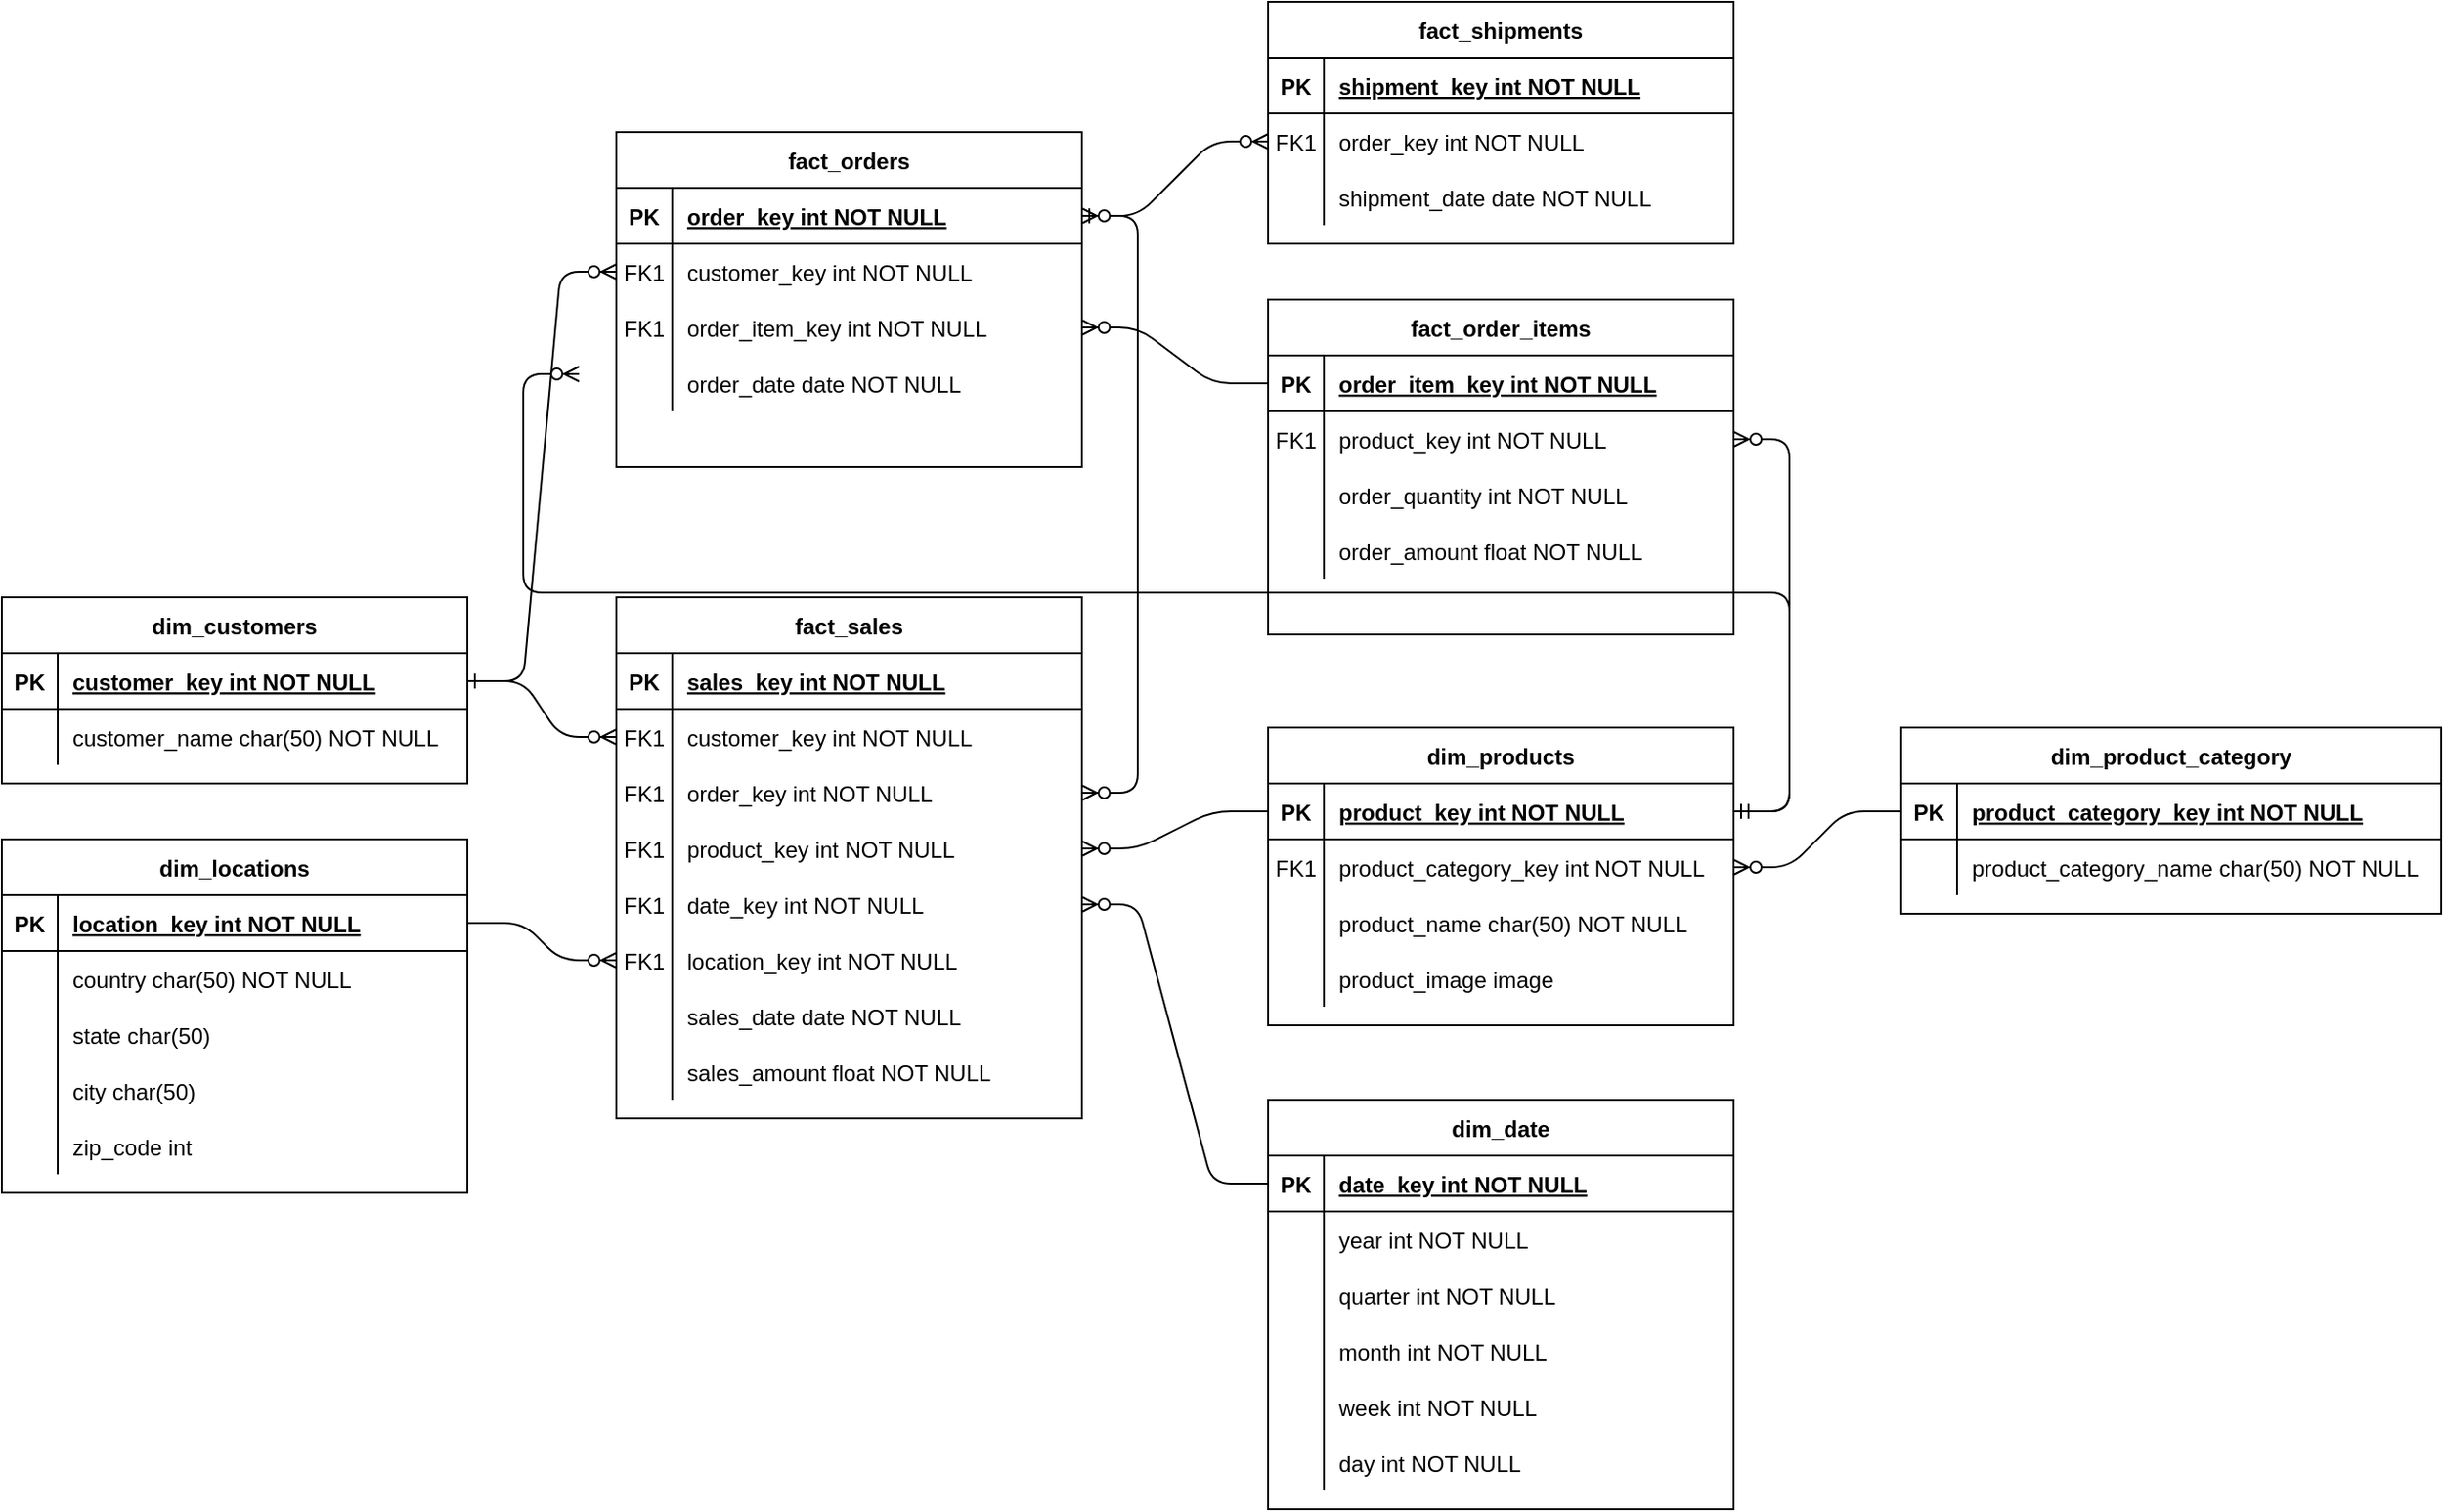 <mxfile version="22.1.18" type="github">
  <diagram id="R2lEEEUBdFMjLlhIrx00" name="Page-1">
    <mxGraphModel dx="1173" dy="665" grid="1" gridSize="10" guides="1" tooltips="1" connect="1" arrows="1" fold="1" page="1" pageScale="1" pageWidth="850" pageHeight="1100" math="0" shadow="0" extFonts="Permanent Marker^https://fonts.googleapis.com/css?family=Permanent+Marker">
      <root>
        <mxCell id="0" />
        <mxCell id="1" parent="0" />
        <mxCell id="C-vyLk0tnHw3VtMMgP7b-12" value="" style="edgeStyle=entityRelationEdgeStyle;endArrow=ERzeroToMany;startArrow=ERone;endFill=1;startFill=0;" parent="1" source="C-vyLk0tnHw3VtMMgP7b-3" target="C-vyLk0tnHw3VtMMgP7b-17" edge="1">
          <mxGeometry width="100" height="100" relative="1" as="geometry">
            <mxPoint x="400" y="180" as="sourcePoint" />
            <mxPoint x="460" y="205" as="targetPoint" />
          </mxGeometry>
        </mxCell>
        <mxCell id="C-vyLk0tnHw3VtMMgP7b-2" value="fact_orders" style="shape=table;startSize=30;container=1;collapsible=1;childLayout=tableLayout;fixedRows=1;rowLines=0;fontStyle=1;align=center;resizeLast=1;" parent="1" vertex="1">
          <mxGeometry x="410" y="100" width="250" height="180" as="geometry" />
        </mxCell>
        <mxCell id="C-vyLk0tnHw3VtMMgP7b-3" value="" style="shape=partialRectangle;collapsible=0;dropTarget=0;pointerEvents=0;fillColor=none;points=[[0,0.5],[1,0.5]];portConstraint=eastwest;top=0;left=0;right=0;bottom=1;" parent="C-vyLk0tnHw3VtMMgP7b-2" vertex="1">
          <mxGeometry y="30" width="250" height="30" as="geometry" />
        </mxCell>
        <mxCell id="C-vyLk0tnHw3VtMMgP7b-4" value="PK" style="shape=partialRectangle;overflow=hidden;connectable=0;fillColor=none;top=0;left=0;bottom=0;right=0;fontStyle=1;" parent="C-vyLk0tnHw3VtMMgP7b-3" vertex="1">
          <mxGeometry width="30" height="30" as="geometry">
            <mxRectangle width="30" height="30" as="alternateBounds" />
          </mxGeometry>
        </mxCell>
        <mxCell id="C-vyLk0tnHw3VtMMgP7b-5" value="order_key int NOT NULL " style="shape=partialRectangle;overflow=hidden;connectable=0;fillColor=none;top=0;left=0;bottom=0;right=0;align=left;spacingLeft=6;fontStyle=5;" parent="C-vyLk0tnHw3VtMMgP7b-3" vertex="1">
          <mxGeometry x="30" width="220" height="30" as="geometry">
            <mxRectangle width="220" height="30" as="alternateBounds" />
          </mxGeometry>
        </mxCell>
        <mxCell id="C-vyLk0tnHw3VtMMgP7b-6" value="" style="shape=partialRectangle;collapsible=0;dropTarget=0;pointerEvents=0;fillColor=none;points=[[0,0.5],[1,0.5]];portConstraint=eastwest;top=0;left=0;right=0;bottom=0;" parent="C-vyLk0tnHw3VtMMgP7b-2" vertex="1">
          <mxGeometry y="60" width="250" height="30" as="geometry" />
        </mxCell>
        <mxCell id="C-vyLk0tnHw3VtMMgP7b-7" value="FK1" style="shape=partialRectangle;overflow=hidden;connectable=0;fillColor=none;top=0;left=0;bottom=0;right=0;" parent="C-vyLk0tnHw3VtMMgP7b-6" vertex="1">
          <mxGeometry width="30" height="30" as="geometry">
            <mxRectangle width="30" height="30" as="alternateBounds" />
          </mxGeometry>
        </mxCell>
        <mxCell id="C-vyLk0tnHw3VtMMgP7b-8" value="customer_key int NOT NULL" style="shape=partialRectangle;overflow=hidden;connectable=0;fillColor=none;top=0;left=0;bottom=0;right=0;align=left;spacingLeft=6;" parent="C-vyLk0tnHw3VtMMgP7b-6" vertex="1">
          <mxGeometry x="30" width="220" height="30" as="geometry">
            <mxRectangle width="220" height="30" as="alternateBounds" />
          </mxGeometry>
        </mxCell>
        <mxCell id="C-vyLk0tnHw3VtMMgP7b-9" value="" style="shape=partialRectangle;collapsible=0;dropTarget=0;pointerEvents=0;fillColor=none;points=[[0,0.5],[1,0.5]];portConstraint=eastwest;top=0;left=0;right=0;bottom=0;" parent="C-vyLk0tnHw3VtMMgP7b-2" vertex="1">
          <mxGeometry y="90" width="250" height="30" as="geometry" />
        </mxCell>
        <mxCell id="C-vyLk0tnHw3VtMMgP7b-10" value="FK1" style="shape=partialRectangle;overflow=hidden;connectable=0;fillColor=none;top=0;left=0;bottom=0;right=0;" parent="C-vyLk0tnHw3VtMMgP7b-9" vertex="1">
          <mxGeometry width="30" height="30" as="geometry">
            <mxRectangle width="30" height="30" as="alternateBounds" />
          </mxGeometry>
        </mxCell>
        <mxCell id="C-vyLk0tnHw3VtMMgP7b-11" value="order_item_key int NOT NULL" style="shape=partialRectangle;overflow=hidden;connectable=0;fillColor=none;top=0;left=0;bottom=0;right=0;align=left;spacingLeft=6;" parent="C-vyLk0tnHw3VtMMgP7b-9" vertex="1">
          <mxGeometry x="30" width="220" height="30" as="geometry">
            <mxRectangle width="220" height="30" as="alternateBounds" />
          </mxGeometry>
        </mxCell>
        <mxCell id="OCsebh2i3YyzhXwivD-T-100" style="shape=partialRectangle;collapsible=0;dropTarget=0;pointerEvents=0;fillColor=none;points=[[0,0.5],[1,0.5]];portConstraint=eastwest;top=0;left=0;right=0;bottom=0;" vertex="1" parent="C-vyLk0tnHw3VtMMgP7b-2">
          <mxGeometry y="120" width="250" height="30" as="geometry" />
        </mxCell>
        <mxCell id="OCsebh2i3YyzhXwivD-T-101" value="" style="shape=partialRectangle;overflow=hidden;connectable=0;fillColor=none;top=0;left=0;bottom=0;right=0;" vertex="1" parent="OCsebh2i3YyzhXwivD-T-100">
          <mxGeometry width="30" height="30" as="geometry">
            <mxRectangle width="30" height="30" as="alternateBounds" />
          </mxGeometry>
        </mxCell>
        <mxCell id="OCsebh2i3YyzhXwivD-T-102" value="order_date date NOT NULL" style="shape=partialRectangle;overflow=hidden;connectable=0;fillColor=none;top=0;left=0;bottom=0;right=0;align=left;spacingLeft=6;" vertex="1" parent="OCsebh2i3YyzhXwivD-T-100">
          <mxGeometry x="30" width="220" height="30" as="geometry">
            <mxRectangle width="220" height="30" as="alternateBounds" />
          </mxGeometry>
        </mxCell>
        <mxCell id="C-vyLk0tnHw3VtMMgP7b-13" value="fact_shipments" style="shape=table;startSize=30;container=1;collapsible=1;childLayout=tableLayout;fixedRows=1;rowLines=0;fontStyle=1;align=center;resizeLast=1;" parent="1" vertex="1">
          <mxGeometry x="760" y="30" width="250" height="130" as="geometry" />
        </mxCell>
        <mxCell id="C-vyLk0tnHw3VtMMgP7b-14" value="" style="shape=partialRectangle;collapsible=0;dropTarget=0;pointerEvents=0;fillColor=none;points=[[0,0.5],[1,0.5]];portConstraint=eastwest;top=0;left=0;right=0;bottom=1;" parent="C-vyLk0tnHw3VtMMgP7b-13" vertex="1">
          <mxGeometry y="30" width="250" height="30" as="geometry" />
        </mxCell>
        <mxCell id="C-vyLk0tnHw3VtMMgP7b-15" value="PK" style="shape=partialRectangle;overflow=hidden;connectable=0;fillColor=none;top=0;left=0;bottom=0;right=0;fontStyle=1;" parent="C-vyLk0tnHw3VtMMgP7b-14" vertex="1">
          <mxGeometry width="30" height="30" as="geometry">
            <mxRectangle width="30" height="30" as="alternateBounds" />
          </mxGeometry>
        </mxCell>
        <mxCell id="C-vyLk0tnHw3VtMMgP7b-16" value="shipment_key int NOT NULL " style="shape=partialRectangle;overflow=hidden;connectable=0;fillColor=none;top=0;left=0;bottom=0;right=0;align=left;spacingLeft=6;fontStyle=5;" parent="C-vyLk0tnHw3VtMMgP7b-14" vertex="1">
          <mxGeometry x="30" width="220" height="30" as="geometry">
            <mxRectangle width="220" height="30" as="alternateBounds" />
          </mxGeometry>
        </mxCell>
        <mxCell id="C-vyLk0tnHw3VtMMgP7b-17" value="" style="shape=partialRectangle;collapsible=0;dropTarget=0;pointerEvents=0;fillColor=none;points=[[0,0.5],[1,0.5]];portConstraint=eastwest;top=0;left=0;right=0;bottom=0;" parent="C-vyLk0tnHw3VtMMgP7b-13" vertex="1">
          <mxGeometry y="60" width="250" height="30" as="geometry" />
        </mxCell>
        <mxCell id="C-vyLk0tnHw3VtMMgP7b-18" value="FK1" style="shape=partialRectangle;overflow=hidden;connectable=0;fillColor=none;top=0;left=0;bottom=0;right=0;" parent="C-vyLk0tnHw3VtMMgP7b-17" vertex="1">
          <mxGeometry width="30" height="30" as="geometry">
            <mxRectangle width="30" height="30" as="alternateBounds" />
          </mxGeometry>
        </mxCell>
        <mxCell id="C-vyLk0tnHw3VtMMgP7b-19" value="order_key int NOT NULL" style="shape=partialRectangle;overflow=hidden;connectable=0;fillColor=none;top=0;left=0;bottom=0;right=0;align=left;spacingLeft=6;" parent="C-vyLk0tnHw3VtMMgP7b-17" vertex="1">
          <mxGeometry x="30" width="220" height="30" as="geometry">
            <mxRectangle width="220" height="30" as="alternateBounds" />
          </mxGeometry>
        </mxCell>
        <mxCell id="C-vyLk0tnHw3VtMMgP7b-20" value="" style="shape=partialRectangle;collapsible=0;dropTarget=0;pointerEvents=0;fillColor=none;points=[[0,0.5],[1,0.5]];portConstraint=eastwest;top=0;left=0;right=0;bottom=0;" parent="C-vyLk0tnHw3VtMMgP7b-13" vertex="1">
          <mxGeometry y="90" width="250" height="30" as="geometry" />
        </mxCell>
        <mxCell id="C-vyLk0tnHw3VtMMgP7b-21" value="" style="shape=partialRectangle;overflow=hidden;connectable=0;fillColor=none;top=0;left=0;bottom=0;right=0;" parent="C-vyLk0tnHw3VtMMgP7b-20" vertex="1">
          <mxGeometry width="30" height="30" as="geometry">
            <mxRectangle width="30" height="30" as="alternateBounds" />
          </mxGeometry>
        </mxCell>
        <mxCell id="C-vyLk0tnHw3VtMMgP7b-22" value="shipment_date date NOT NULL" style="shape=partialRectangle;overflow=hidden;connectable=0;fillColor=none;top=0;left=0;bottom=0;right=0;align=left;spacingLeft=6;" parent="C-vyLk0tnHw3VtMMgP7b-20" vertex="1">
          <mxGeometry x="30" width="220" height="30" as="geometry">
            <mxRectangle width="220" height="30" as="alternateBounds" />
          </mxGeometry>
        </mxCell>
        <mxCell id="C-vyLk0tnHw3VtMMgP7b-23" value="dim_customers" style="shape=table;startSize=30;container=1;collapsible=1;childLayout=tableLayout;fixedRows=1;rowLines=0;fontStyle=1;align=center;resizeLast=1;" parent="1" vertex="1">
          <mxGeometry x="80" y="350" width="250" height="100" as="geometry" />
        </mxCell>
        <mxCell id="C-vyLk0tnHw3VtMMgP7b-24" value="" style="shape=partialRectangle;collapsible=0;dropTarget=0;pointerEvents=0;fillColor=none;points=[[0,0.5],[1,0.5]];portConstraint=eastwest;top=0;left=0;right=0;bottom=1;" parent="C-vyLk0tnHw3VtMMgP7b-23" vertex="1">
          <mxGeometry y="30" width="250" height="30" as="geometry" />
        </mxCell>
        <mxCell id="C-vyLk0tnHw3VtMMgP7b-25" value="PK" style="shape=partialRectangle;overflow=hidden;connectable=0;fillColor=none;top=0;left=0;bottom=0;right=0;fontStyle=1;" parent="C-vyLk0tnHw3VtMMgP7b-24" vertex="1">
          <mxGeometry width="30" height="30" as="geometry">
            <mxRectangle width="30" height="30" as="alternateBounds" />
          </mxGeometry>
        </mxCell>
        <mxCell id="C-vyLk0tnHw3VtMMgP7b-26" value="customer_key int NOT NULL " style="shape=partialRectangle;overflow=hidden;connectable=0;fillColor=none;top=0;left=0;bottom=0;right=0;align=left;spacingLeft=6;fontStyle=5;" parent="C-vyLk0tnHw3VtMMgP7b-24" vertex="1">
          <mxGeometry x="30" width="220" height="30" as="geometry">
            <mxRectangle width="220" height="30" as="alternateBounds" />
          </mxGeometry>
        </mxCell>
        <mxCell id="C-vyLk0tnHw3VtMMgP7b-27" value="" style="shape=partialRectangle;collapsible=0;dropTarget=0;pointerEvents=0;fillColor=none;points=[[0,0.5],[1,0.5]];portConstraint=eastwest;top=0;left=0;right=0;bottom=0;" parent="C-vyLk0tnHw3VtMMgP7b-23" vertex="1">
          <mxGeometry y="60" width="250" height="30" as="geometry" />
        </mxCell>
        <mxCell id="C-vyLk0tnHw3VtMMgP7b-28" value="" style="shape=partialRectangle;overflow=hidden;connectable=0;fillColor=none;top=0;left=0;bottom=0;right=0;" parent="C-vyLk0tnHw3VtMMgP7b-27" vertex="1">
          <mxGeometry width="30" height="30" as="geometry">
            <mxRectangle width="30" height="30" as="alternateBounds" />
          </mxGeometry>
        </mxCell>
        <mxCell id="C-vyLk0tnHw3VtMMgP7b-29" value="customer_name char(50) NOT NULL" style="shape=partialRectangle;overflow=hidden;connectable=0;fillColor=none;top=0;left=0;bottom=0;right=0;align=left;spacingLeft=6;" parent="C-vyLk0tnHw3VtMMgP7b-27" vertex="1">
          <mxGeometry x="30" width="220" height="30" as="geometry">
            <mxRectangle width="220" height="30" as="alternateBounds" />
          </mxGeometry>
        </mxCell>
        <mxCell id="OCsebh2i3YyzhXwivD-T-1" value="dim_products" style="shape=table;startSize=30;container=1;collapsible=1;childLayout=tableLayout;fixedRows=1;rowLines=0;fontStyle=1;align=center;resizeLast=1;" vertex="1" parent="1">
          <mxGeometry x="760" y="420" width="250" height="160" as="geometry" />
        </mxCell>
        <mxCell id="OCsebh2i3YyzhXwivD-T-2" value="" style="shape=partialRectangle;collapsible=0;dropTarget=0;pointerEvents=0;fillColor=none;points=[[0,0.5],[1,0.5]];portConstraint=eastwest;top=0;left=0;right=0;bottom=1;" vertex="1" parent="OCsebh2i3YyzhXwivD-T-1">
          <mxGeometry y="30" width="250" height="30" as="geometry" />
        </mxCell>
        <mxCell id="OCsebh2i3YyzhXwivD-T-3" value="PK" style="shape=partialRectangle;overflow=hidden;connectable=0;fillColor=none;top=0;left=0;bottom=0;right=0;fontStyle=1;" vertex="1" parent="OCsebh2i3YyzhXwivD-T-2">
          <mxGeometry width="30" height="30" as="geometry">
            <mxRectangle width="30" height="30" as="alternateBounds" />
          </mxGeometry>
        </mxCell>
        <mxCell id="OCsebh2i3YyzhXwivD-T-4" value="product_key int NOT NULL " style="shape=partialRectangle;overflow=hidden;connectable=0;fillColor=none;top=0;left=0;bottom=0;right=0;align=left;spacingLeft=6;fontStyle=5;" vertex="1" parent="OCsebh2i3YyzhXwivD-T-2">
          <mxGeometry x="30" width="220" height="30" as="geometry">
            <mxRectangle width="220" height="30" as="alternateBounds" />
          </mxGeometry>
        </mxCell>
        <mxCell id="OCsebh2i3YyzhXwivD-T-5" value="" style="shape=partialRectangle;collapsible=0;dropTarget=0;pointerEvents=0;fillColor=none;points=[[0,0.5],[1,0.5]];portConstraint=eastwest;top=0;left=0;right=0;bottom=0;" vertex="1" parent="OCsebh2i3YyzhXwivD-T-1">
          <mxGeometry y="60" width="250" height="30" as="geometry" />
        </mxCell>
        <mxCell id="OCsebh2i3YyzhXwivD-T-6" value="FK1" style="shape=partialRectangle;overflow=hidden;connectable=0;fillColor=none;top=0;left=0;bottom=0;right=0;" vertex="1" parent="OCsebh2i3YyzhXwivD-T-5">
          <mxGeometry width="30" height="30" as="geometry">
            <mxRectangle width="30" height="30" as="alternateBounds" />
          </mxGeometry>
        </mxCell>
        <mxCell id="OCsebh2i3YyzhXwivD-T-7" value="product_category_key int NOT NULL" style="shape=partialRectangle;overflow=hidden;connectable=0;fillColor=none;top=0;left=0;bottom=0;right=0;align=left;spacingLeft=6;" vertex="1" parent="OCsebh2i3YyzhXwivD-T-5">
          <mxGeometry x="30" width="220" height="30" as="geometry">
            <mxRectangle width="220" height="30" as="alternateBounds" />
          </mxGeometry>
        </mxCell>
        <mxCell id="OCsebh2i3YyzhXwivD-T-86" style="shape=partialRectangle;collapsible=0;dropTarget=0;pointerEvents=0;fillColor=none;points=[[0,0.5],[1,0.5]];portConstraint=eastwest;top=0;left=0;right=0;bottom=0;" vertex="1" parent="OCsebh2i3YyzhXwivD-T-1">
          <mxGeometry y="90" width="250" height="30" as="geometry" />
        </mxCell>
        <mxCell id="OCsebh2i3YyzhXwivD-T-87" value="" style="shape=partialRectangle;overflow=hidden;connectable=0;fillColor=none;top=0;left=0;bottom=0;right=0;" vertex="1" parent="OCsebh2i3YyzhXwivD-T-86">
          <mxGeometry width="30" height="30" as="geometry">
            <mxRectangle width="30" height="30" as="alternateBounds" />
          </mxGeometry>
        </mxCell>
        <mxCell id="OCsebh2i3YyzhXwivD-T-88" value="product_name char(50) NOT NULL" style="shape=partialRectangle;overflow=hidden;connectable=0;fillColor=none;top=0;left=0;bottom=0;right=0;align=left;spacingLeft=6;" vertex="1" parent="OCsebh2i3YyzhXwivD-T-86">
          <mxGeometry x="30" width="220" height="30" as="geometry">
            <mxRectangle width="220" height="30" as="alternateBounds" />
          </mxGeometry>
        </mxCell>
        <mxCell id="OCsebh2i3YyzhXwivD-T-89" style="shape=partialRectangle;collapsible=0;dropTarget=0;pointerEvents=0;fillColor=none;points=[[0,0.5],[1,0.5]];portConstraint=eastwest;top=0;left=0;right=0;bottom=0;" vertex="1" parent="OCsebh2i3YyzhXwivD-T-1">
          <mxGeometry y="120" width="250" height="30" as="geometry" />
        </mxCell>
        <mxCell id="OCsebh2i3YyzhXwivD-T-90" style="shape=partialRectangle;overflow=hidden;connectable=0;fillColor=none;top=0;left=0;bottom=0;right=0;" vertex="1" parent="OCsebh2i3YyzhXwivD-T-89">
          <mxGeometry width="30" height="30" as="geometry">
            <mxRectangle width="30" height="30" as="alternateBounds" />
          </mxGeometry>
        </mxCell>
        <mxCell id="OCsebh2i3YyzhXwivD-T-91" value="product_image image" style="shape=partialRectangle;overflow=hidden;connectable=0;fillColor=none;top=0;left=0;bottom=0;right=0;align=left;spacingLeft=6;" vertex="1" parent="OCsebh2i3YyzhXwivD-T-89">
          <mxGeometry x="30" width="220" height="30" as="geometry">
            <mxRectangle width="220" height="30" as="alternateBounds" />
          </mxGeometry>
        </mxCell>
        <mxCell id="OCsebh2i3YyzhXwivD-T-8" value="dim_date" style="shape=table;startSize=30;container=1;collapsible=1;childLayout=tableLayout;fixedRows=1;rowLines=0;fontStyle=1;align=center;resizeLast=1;" vertex="1" parent="1">
          <mxGeometry x="760" y="620" width="250" height="220" as="geometry" />
        </mxCell>
        <mxCell id="OCsebh2i3YyzhXwivD-T-9" value="" style="shape=partialRectangle;collapsible=0;dropTarget=0;pointerEvents=0;fillColor=none;points=[[0,0.5],[1,0.5]];portConstraint=eastwest;top=0;left=0;right=0;bottom=1;" vertex="1" parent="OCsebh2i3YyzhXwivD-T-8">
          <mxGeometry y="30" width="250" height="30" as="geometry" />
        </mxCell>
        <mxCell id="OCsebh2i3YyzhXwivD-T-10" value="PK" style="shape=partialRectangle;overflow=hidden;connectable=0;fillColor=none;top=0;left=0;bottom=0;right=0;fontStyle=1;" vertex="1" parent="OCsebh2i3YyzhXwivD-T-9">
          <mxGeometry width="30" height="30" as="geometry">
            <mxRectangle width="30" height="30" as="alternateBounds" />
          </mxGeometry>
        </mxCell>
        <mxCell id="OCsebh2i3YyzhXwivD-T-11" value="date_key int NOT NULL " style="shape=partialRectangle;overflow=hidden;connectable=0;fillColor=none;top=0;left=0;bottom=0;right=0;align=left;spacingLeft=6;fontStyle=5;" vertex="1" parent="OCsebh2i3YyzhXwivD-T-9">
          <mxGeometry x="30" width="220" height="30" as="geometry">
            <mxRectangle width="220" height="30" as="alternateBounds" />
          </mxGeometry>
        </mxCell>
        <mxCell id="OCsebh2i3YyzhXwivD-T-12" value="" style="shape=partialRectangle;collapsible=0;dropTarget=0;pointerEvents=0;fillColor=none;points=[[0,0.5],[1,0.5]];portConstraint=eastwest;top=0;left=0;right=0;bottom=0;" vertex="1" parent="OCsebh2i3YyzhXwivD-T-8">
          <mxGeometry y="60" width="250" height="30" as="geometry" />
        </mxCell>
        <mxCell id="OCsebh2i3YyzhXwivD-T-13" value="" style="shape=partialRectangle;overflow=hidden;connectable=0;fillColor=none;top=0;left=0;bottom=0;right=0;" vertex="1" parent="OCsebh2i3YyzhXwivD-T-12">
          <mxGeometry width="30" height="30" as="geometry">
            <mxRectangle width="30" height="30" as="alternateBounds" />
          </mxGeometry>
        </mxCell>
        <mxCell id="OCsebh2i3YyzhXwivD-T-14" value="year int NOT NULL" style="shape=partialRectangle;overflow=hidden;connectable=0;fillColor=none;top=0;left=0;bottom=0;right=0;align=left;spacingLeft=6;" vertex="1" parent="OCsebh2i3YyzhXwivD-T-12">
          <mxGeometry x="30" width="220" height="30" as="geometry">
            <mxRectangle width="220" height="30" as="alternateBounds" />
          </mxGeometry>
        </mxCell>
        <mxCell id="OCsebh2i3YyzhXwivD-T-41" style="shape=partialRectangle;collapsible=0;dropTarget=0;pointerEvents=0;fillColor=none;points=[[0,0.5],[1,0.5]];portConstraint=eastwest;top=0;left=0;right=0;bottom=0;" vertex="1" parent="OCsebh2i3YyzhXwivD-T-8">
          <mxGeometry y="90" width="250" height="30" as="geometry" />
        </mxCell>
        <mxCell id="OCsebh2i3YyzhXwivD-T-42" style="shape=partialRectangle;overflow=hidden;connectable=0;fillColor=none;top=0;left=0;bottom=0;right=0;" vertex="1" parent="OCsebh2i3YyzhXwivD-T-41">
          <mxGeometry width="30" height="30" as="geometry">
            <mxRectangle width="30" height="30" as="alternateBounds" />
          </mxGeometry>
        </mxCell>
        <mxCell id="OCsebh2i3YyzhXwivD-T-43" value="quarter int NOT NULL" style="shape=partialRectangle;overflow=hidden;connectable=0;fillColor=none;top=0;left=0;bottom=0;right=0;align=left;spacingLeft=6;" vertex="1" parent="OCsebh2i3YyzhXwivD-T-41">
          <mxGeometry x="30" width="220" height="30" as="geometry">
            <mxRectangle width="220" height="30" as="alternateBounds" />
          </mxGeometry>
        </mxCell>
        <mxCell id="OCsebh2i3YyzhXwivD-T-44" style="shape=partialRectangle;collapsible=0;dropTarget=0;pointerEvents=0;fillColor=none;points=[[0,0.5],[1,0.5]];portConstraint=eastwest;top=0;left=0;right=0;bottom=0;" vertex="1" parent="OCsebh2i3YyzhXwivD-T-8">
          <mxGeometry y="120" width="250" height="30" as="geometry" />
        </mxCell>
        <mxCell id="OCsebh2i3YyzhXwivD-T-45" style="shape=partialRectangle;overflow=hidden;connectable=0;fillColor=none;top=0;left=0;bottom=0;right=0;" vertex="1" parent="OCsebh2i3YyzhXwivD-T-44">
          <mxGeometry width="30" height="30" as="geometry">
            <mxRectangle width="30" height="30" as="alternateBounds" />
          </mxGeometry>
        </mxCell>
        <mxCell id="OCsebh2i3YyzhXwivD-T-46" value="month int NOT NULL" style="shape=partialRectangle;overflow=hidden;connectable=0;fillColor=none;top=0;left=0;bottom=0;right=0;align=left;spacingLeft=6;" vertex="1" parent="OCsebh2i3YyzhXwivD-T-44">
          <mxGeometry x="30" width="220" height="30" as="geometry">
            <mxRectangle width="220" height="30" as="alternateBounds" />
          </mxGeometry>
        </mxCell>
        <mxCell id="OCsebh2i3YyzhXwivD-T-47" style="shape=partialRectangle;collapsible=0;dropTarget=0;pointerEvents=0;fillColor=none;points=[[0,0.5],[1,0.5]];portConstraint=eastwest;top=0;left=0;right=0;bottom=0;" vertex="1" parent="OCsebh2i3YyzhXwivD-T-8">
          <mxGeometry y="150" width="250" height="30" as="geometry" />
        </mxCell>
        <mxCell id="OCsebh2i3YyzhXwivD-T-48" style="shape=partialRectangle;overflow=hidden;connectable=0;fillColor=none;top=0;left=0;bottom=0;right=0;" vertex="1" parent="OCsebh2i3YyzhXwivD-T-47">
          <mxGeometry width="30" height="30" as="geometry">
            <mxRectangle width="30" height="30" as="alternateBounds" />
          </mxGeometry>
        </mxCell>
        <mxCell id="OCsebh2i3YyzhXwivD-T-49" value="week int NOT NULL" style="shape=partialRectangle;overflow=hidden;connectable=0;fillColor=none;top=0;left=0;bottom=0;right=0;align=left;spacingLeft=6;" vertex="1" parent="OCsebh2i3YyzhXwivD-T-47">
          <mxGeometry x="30" width="220" height="30" as="geometry">
            <mxRectangle width="220" height="30" as="alternateBounds" />
          </mxGeometry>
        </mxCell>
        <mxCell id="OCsebh2i3YyzhXwivD-T-50" style="shape=partialRectangle;collapsible=0;dropTarget=0;pointerEvents=0;fillColor=none;points=[[0,0.5],[1,0.5]];portConstraint=eastwest;top=0;left=0;right=0;bottom=0;" vertex="1" parent="OCsebh2i3YyzhXwivD-T-8">
          <mxGeometry y="180" width="250" height="30" as="geometry" />
        </mxCell>
        <mxCell id="OCsebh2i3YyzhXwivD-T-51" style="shape=partialRectangle;overflow=hidden;connectable=0;fillColor=none;top=0;left=0;bottom=0;right=0;" vertex="1" parent="OCsebh2i3YyzhXwivD-T-50">
          <mxGeometry width="30" height="30" as="geometry">
            <mxRectangle width="30" height="30" as="alternateBounds" />
          </mxGeometry>
        </mxCell>
        <mxCell id="OCsebh2i3YyzhXwivD-T-52" value="day int NOT NULL" style="shape=partialRectangle;overflow=hidden;connectable=0;fillColor=none;top=0;left=0;bottom=0;right=0;align=left;spacingLeft=6;" vertex="1" parent="OCsebh2i3YyzhXwivD-T-50">
          <mxGeometry x="30" width="220" height="30" as="geometry">
            <mxRectangle width="220" height="30" as="alternateBounds" />
          </mxGeometry>
        </mxCell>
        <mxCell id="OCsebh2i3YyzhXwivD-T-15" value="fact_sales" style="shape=table;startSize=30;container=1;collapsible=1;childLayout=tableLayout;fixedRows=1;rowLines=0;fontStyle=1;align=center;resizeLast=1;" vertex="1" parent="1">
          <mxGeometry x="410" y="350" width="250" height="280" as="geometry" />
        </mxCell>
        <mxCell id="OCsebh2i3YyzhXwivD-T-16" value="" style="shape=partialRectangle;collapsible=0;dropTarget=0;pointerEvents=0;fillColor=none;points=[[0,0.5],[1,0.5]];portConstraint=eastwest;top=0;left=0;right=0;bottom=1;" vertex="1" parent="OCsebh2i3YyzhXwivD-T-15">
          <mxGeometry y="30" width="250" height="30" as="geometry" />
        </mxCell>
        <mxCell id="OCsebh2i3YyzhXwivD-T-17" value="PK" style="shape=partialRectangle;overflow=hidden;connectable=0;fillColor=none;top=0;left=0;bottom=0;right=0;fontStyle=1;" vertex="1" parent="OCsebh2i3YyzhXwivD-T-16">
          <mxGeometry width="30" height="30" as="geometry">
            <mxRectangle width="30" height="30" as="alternateBounds" />
          </mxGeometry>
        </mxCell>
        <mxCell id="OCsebh2i3YyzhXwivD-T-18" value="sales_key int NOT NULL " style="shape=partialRectangle;overflow=hidden;connectable=0;fillColor=none;top=0;left=0;bottom=0;right=0;align=left;spacingLeft=6;fontStyle=5;" vertex="1" parent="OCsebh2i3YyzhXwivD-T-16">
          <mxGeometry x="30" width="220" height="30" as="geometry">
            <mxRectangle width="220" height="30" as="alternateBounds" />
          </mxGeometry>
        </mxCell>
        <mxCell id="OCsebh2i3YyzhXwivD-T-19" value="" style="shape=partialRectangle;collapsible=0;dropTarget=0;pointerEvents=0;fillColor=none;points=[[0,0.5],[1,0.5]];portConstraint=eastwest;top=0;left=0;right=0;bottom=0;" vertex="1" parent="OCsebh2i3YyzhXwivD-T-15">
          <mxGeometry y="60" width="250" height="30" as="geometry" />
        </mxCell>
        <mxCell id="OCsebh2i3YyzhXwivD-T-20" value="FK1" style="shape=partialRectangle;overflow=hidden;connectable=0;fillColor=none;top=0;left=0;bottom=0;right=0;" vertex="1" parent="OCsebh2i3YyzhXwivD-T-19">
          <mxGeometry width="30" height="30" as="geometry">
            <mxRectangle width="30" height="30" as="alternateBounds" />
          </mxGeometry>
        </mxCell>
        <mxCell id="OCsebh2i3YyzhXwivD-T-21" value="customer_key int NOT NULL" style="shape=partialRectangle;overflow=hidden;connectable=0;fillColor=none;top=0;left=0;bottom=0;right=0;align=left;spacingLeft=6;" vertex="1" parent="OCsebh2i3YyzhXwivD-T-19">
          <mxGeometry x="30" width="220" height="30" as="geometry">
            <mxRectangle width="220" height="30" as="alternateBounds" />
          </mxGeometry>
        </mxCell>
        <mxCell id="OCsebh2i3YyzhXwivD-T-22" value="" style="shape=partialRectangle;collapsible=0;dropTarget=0;pointerEvents=0;fillColor=none;points=[[0,0.5],[1,0.5]];portConstraint=eastwest;top=0;left=0;right=0;bottom=0;" vertex="1" parent="OCsebh2i3YyzhXwivD-T-15">
          <mxGeometry y="90" width="250" height="30" as="geometry" />
        </mxCell>
        <mxCell id="OCsebh2i3YyzhXwivD-T-23" value="FK1" style="shape=partialRectangle;overflow=hidden;connectable=0;fillColor=none;top=0;left=0;bottom=0;right=0;" vertex="1" parent="OCsebh2i3YyzhXwivD-T-22">
          <mxGeometry width="30" height="30" as="geometry">
            <mxRectangle width="30" height="30" as="alternateBounds" />
          </mxGeometry>
        </mxCell>
        <mxCell id="OCsebh2i3YyzhXwivD-T-24" value="order_key int NOT NULL" style="shape=partialRectangle;overflow=hidden;connectable=0;fillColor=none;top=0;left=0;bottom=0;right=0;align=left;spacingLeft=6;" vertex="1" parent="OCsebh2i3YyzhXwivD-T-22">
          <mxGeometry x="30" width="220" height="30" as="geometry">
            <mxRectangle width="220" height="30" as="alternateBounds" />
          </mxGeometry>
        </mxCell>
        <mxCell id="OCsebh2i3YyzhXwivD-T-81" style="shape=partialRectangle;collapsible=0;dropTarget=0;pointerEvents=0;fillColor=none;points=[[0,0.5],[1,0.5]];portConstraint=eastwest;top=0;left=0;right=0;bottom=0;" vertex="1" parent="OCsebh2i3YyzhXwivD-T-15">
          <mxGeometry y="120" width="250" height="30" as="geometry" />
        </mxCell>
        <mxCell id="OCsebh2i3YyzhXwivD-T-82" value="FK1" style="shape=partialRectangle;overflow=hidden;connectable=0;fillColor=none;top=0;left=0;bottom=0;right=0;" vertex="1" parent="OCsebh2i3YyzhXwivD-T-81">
          <mxGeometry width="30" height="30" as="geometry">
            <mxRectangle width="30" height="30" as="alternateBounds" />
          </mxGeometry>
        </mxCell>
        <mxCell id="OCsebh2i3YyzhXwivD-T-83" value="product_key int NOT NULL" style="shape=partialRectangle;overflow=hidden;connectable=0;fillColor=none;top=0;left=0;bottom=0;right=0;align=left;spacingLeft=6;" vertex="1" parent="OCsebh2i3YyzhXwivD-T-81">
          <mxGeometry x="30" width="220" height="30" as="geometry">
            <mxRectangle width="220" height="30" as="alternateBounds" />
          </mxGeometry>
        </mxCell>
        <mxCell id="OCsebh2i3YyzhXwivD-T-56" style="shape=partialRectangle;collapsible=0;dropTarget=0;pointerEvents=0;fillColor=none;points=[[0,0.5],[1,0.5]];portConstraint=eastwest;top=0;left=0;right=0;bottom=0;" vertex="1" parent="OCsebh2i3YyzhXwivD-T-15">
          <mxGeometry y="150" width="250" height="30" as="geometry" />
        </mxCell>
        <mxCell id="OCsebh2i3YyzhXwivD-T-57" value="FK1" style="shape=partialRectangle;overflow=hidden;connectable=0;fillColor=none;top=0;left=0;bottom=0;right=0;" vertex="1" parent="OCsebh2i3YyzhXwivD-T-56">
          <mxGeometry width="30" height="30" as="geometry">
            <mxRectangle width="30" height="30" as="alternateBounds" />
          </mxGeometry>
        </mxCell>
        <mxCell id="OCsebh2i3YyzhXwivD-T-58" value="date_key int NOT NULL" style="shape=partialRectangle;overflow=hidden;connectable=0;fillColor=none;top=0;left=0;bottom=0;right=0;align=left;spacingLeft=6;" vertex="1" parent="OCsebh2i3YyzhXwivD-T-56">
          <mxGeometry x="30" width="220" height="30" as="geometry">
            <mxRectangle width="220" height="30" as="alternateBounds" />
          </mxGeometry>
        </mxCell>
        <mxCell id="OCsebh2i3YyzhXwivD-T-76" style="shape=partialRectangle;collapsible=0;dropTarget=0;pointerEvents=0;fillColor=none;points=[[0,0.5],[1,0.5]];portConstraint=eastwest;top=0;left=0;right=0;bottom=0;" vertex="1" parent="OCsebh2i3YyzhXwivD-T-15">
          <mxGeometry y="180" width="250" height="30" as="geometry" />
        </mxCell>
        <mxCell id="OCsebh2i3YyzhXwivD-T-77" value="FK1" style="shape=partialRectangle;overflow=hidden;connectable=0;fillColor=none;top=0;left=0;bottom=0;right=0;" vertex="1" parent="OCsebh2i3YyzhXwivD-T-76">
          <mxGeometry width="30" height="30" as="geometry">
            <mxRectangle width="30" height="30" as="alternateBounds" />
          </mxGeometry>
        </mxCell>
        <mxCell id="OCsebh2i3YyzhXwivD-T-78" value="location_key int NOT NULL" style="shape=partialRectangle;overflow=hidden;connectable=0;fillColor=none;top=0;left=0;bottom=0;right=0;align=left;spacingLeft=6;" vertex="1" parent="OCsebh2i3YyzhXwivD-T-76">
          <mxGeometry x="30" width="220" height="30" as="geometry">
            <mxRectangle width="220" height="30" as="alternateBounds" />
          </mxGeometry>
        </mxCell>
        <mxCell id="OCsebh2i3YyzhXwivD-T-29" style="shape=partialRectangle;collapsible=0;dropTarget=0;pointerEvents=0;fillColor=none;points=[[0,0.5],[1,0.5]];portConstraint=eastwest;top=0;left=0;right=0;bottom=0;" vertex="1" parent="OCsebh2i3YyzhXwivD-T-15">
          <mxGeometry y="210" width="250" height="30" as="geometry" />
        </mxCell>
        <mxCell id="OCsebh2i3YyzhXwivD-T-30" style="shape=partialRectangle;overflow=hidden;connectable=0;fillColor=none;top=0;left=0;bottom=0;right=0;" vertex="1" parent="OCsebh2i3YyzhXwivD-T-29">
          <mxGeometry width="30" height="30" as="geometry">
            <mxRectangle width="30" height="30" as="alternateBounds" />
          </mxGeometry>
        </mxCell>
        <mxCell id="OCsebh2i3YyzhXwivD-T-31" value="sales_date date NOT NULL" style="shape=partialRectangle;overflow=hidden;connectable=0;fillColor=none;top=0;left=0;bottom=0;right=0;align=left;spacingLeft=6;" vertex="1" parent="OCsebh2i3YyzhXwivD-T-29">
          <mxGeometry x="30" width="220" height="30" as="geometry">
            <mxRectangle width="220" height="30" as="alternateBounds" />
          </mxGeometry>
        </mxCell>
        <mxCell id="OCsebh2i3YyzhXwivD-T-32" style="shape=partialRectangle;collapsible=0;dropTarget=0;pointerEvents=0;fillColor=none;points=[[0,0.5],[1,0.5]];portConstraint=eastwest;top=0;left=0;right=0;bottom=0;" vertex="1" parent="OCsebh2i3YyzhXwivD-T-15">
          <mxGeometry y="240" width="250" height="30" as="geometry" />
        </mxCell>
        <mxCell id="OCsebh2i3YyzhXwivD-T-33" style="shape=partialRectangle;overflow=hidden;connectable=0;fillColor=none;top=0;left=0;bottom=0;right=0;" vertex="1" parent="OCsebh2i3YyzhXwivD-T-32">
          <mxGeometry width="30" height="30" as="geometry">
            <mxRectangle width="30" height="30" as="alternateBounds" />
          </mxGeometry>
        </mxCell>
        <mxCell id="OCsebh2i3YyzhXwivD-T-34" value="sales_amount float NOT NULL" style="shape=partialRectangle;overflow=hidden;connectable=0;fillColor=none;top=0;left=0;bottom=0;right=0;align=left;spacingLeft=6;" vertex="1" parent="OCsebh2i3YyzhXwivD-T-32">
          <mxGeometry x="30" width="220" height="30" as="geometry">
            <mxRectangle width="220" height="30" as="alternateBounds" />
          </mxGeometry>
        </mxCell>
        <mxCell id="OCsebh2i3YyzhXwivD-T-39" value="" style="edgeStyle=entityRelationEdgeStyle;endArrow=ERzeroToMany;startArrow=ERone;endFill=1;startFill=0;entryX=0;entryY=0.5;entryDx=0;entryDy=0;" edge="1" parent="1" source="OCsebh2i3YyzhXwivD-T-2" target="OCsebh2i3YyzhXwivD-T-35">
          <mxGeometry width="100" height="100" relative="1" as="geometry">
            <mxPoint x="310" y="310" as="sourcePoint" />
            <mxPoint x="390" y="230" as="targetPoint" />
          </mxGeometry>
        </mxCell>
        <mxCell id="OCsebh2i3YyzhXwivD-T-60" value="dim_locations" style="shape=table;startSize=30;container=1;collapsible=1;childLayout=tableLayout;fixedRows=1;rowLines=0;fontStyle=1;align=center;resizeLast=1;" vertex="1" parent="1">
          <mxGeometry x="80" y="480" width="250" height="190" as="geometry" />
        </mxCell>
        <mxCell id="OCsebh2i3YyzhXwivD-T-61" value="" style="shape=partialRectangle;collapsible=0;dropTarget=0;pointerEvents=0;fillColor=none;points=[[0,0.5],[1,0.5]];portConstraint=eastwest;top=0;left=0;right=0;bottom=1;" vertex="1" parent="OCsebh2i3YyzhXwivD-T-60">
          <mxGeometry y="30" width="250" height="30" as="geometry" />
        </mxCell>
        <mxCell id="OCsebh2i3YyzhXwivD-T-62" value="PK" style="shape=partialRectangle;overflow=hidden;connectable=0;fillColor=none;top=0;left=0;bottom=0;right=0;fontStyle=1;" vertex="1" parent="OCsebh2i3YyzhXwivD-T-61">
          <mxGeometry width="30" height="30" as="geometry">
            <mxRectangle width="30" height="30" as="alternateBounds" />
          </mxGeometry>
        </mxCell>
        <mxCell id="OCsebh2i3YyzhXwivD-T-63" value="location_key int NOT NULL " style="shape=partialRectangle;overflow=hidden;connectable=0;fillColor=none;top=0;left=0;bottom=0;right=0;align=left;spacingLeft=6;fontStyle=5;" vertex="1" parent="OCsebh2i3YyzhXwivD-T-61">
          <mxGeometry x="30" width="220" height="30" as="geometry">
            <mxRectangle width="220" height="30" as="alternateBounds" />
          </mxGeometry>
        </mxCell>
        <mxCell id="OCsebh2i3YyzhXwivD-T-64" value="" style="shape=partialRectangle;collapsible=0;dropTarget=0;pointerEvents=0;fillColor=none;points=[[0,0.5],[1,0.5]];portConstraint=eastwest;top=0;left=0;right=0;bottom=0;" vertex="1" parent="OCsebh2i3YyzhXwivD-T-60">
          <mxGeometry y="60" width="250" height="30" as="geometry" />
        </mxCell>
        <mxCell id="OCsebh2i3YyzhXwivD-T-65" value="" style="shape=partialRectangle;overflow=hidden;connectable=0;fillColor=none;top=0;left=0;bottom=0;right=0;" vertex="1" parent="OCsebh2i3YyzhXwivD-T-64">
          <mxGeometry width="30" height="30" as="geometry">
            <mxRectangle width="30" height="30" as="alternateBounds" />
          </mxGeometry>
        </mxCell>
        <mxCell id="OCsebh2i3YyzhXwivD-T-66" value="country char(50) NOT NULL" style="shape=partialRectangle;overflow=hidden;connectable=0;fillColor=none;top=0;left=0;bottom=0;right=0;align=left;spacingLeft=6;" vertex="1" parent="OCsebh2i3YyzhXwivD-T-64">
          <mxGeometry x="30" width="220" height="30" as="geometry">
            <mxRectangle width="220" height="30" as="alternateBounds" />
          </mxGeometry>
        </mxCell>
        <mxCell id="OCsebh2i3YyzhXwivD-T-67" style="shape=partialRectangle;collapsible=0;dropTarget=0;pointerEvents=0;fillColor=none;points=[[0,0.5],[1,0.5]];portConstraint=eastwest;top=0;left=0;right=0;bottom=0;" vertex="1" parent="OCsebh2i3YyzhXwivD-T-60">
          <mxGeometry y="90" width="250" height="30" as="geometry" />
        </mxCell>
        <mxCell id="OCsebh2i3YyzhXwivD-T-68" style="shape=partialRectangle;overflow=hidden;connectable=0;fillColor=none;top=0;left=0;bottom=0;right=0;" vertex="1" parent="OCsebh2i3YyzhXwivD-T-67">
          <mxGeometry width="30" height="30" as="geometry">
            <mxRectangle width="30" height="30" as="alternateBounds" />
          </mxGeometry>
        </mxCell>
        <mxCell id="OCsebh2i3YyzhXwivD-T-69" value="state char(50)" style="shape=partialRectangle;overflow=hidden;connectable=0;fillColor=none;top=0;left=0;bottom=0;right=0;align=left;spacingLeft=6;" vertex="1" parent="OCsebh2i3YyzhXwivD-T-67">
          <mxGeometry x="30" width="220" height="30" as="geometry">
            <mxRectangle width="220" height="30" as="alternateBounds" />
          </mxGeometry>
        </mxCell>
        <mxCell id="OCsebh2i3YyzhXwivD-T-70" style="shape=partialRectangle;collapsible=0;dropTarget=0;pointerEvents=0;fillColor=none;points=[[0,0.5],[1,0.5]];portConstraint=eastwest;top=0;left=0;right=0;bottom=0;" vertex="1" parent="OCsebh2i3YyzhXwivD-T-60">
          <mxGeometry y="120" width="250" height="30" as="geometry" />
        </mxCell>
        <mxCell id="OCsebh2i3YyzhXwivD-T-71" style="shape=partialRectangle;overflow=hidden;connectable=0;fillColor=none;top=0;left=0;bottom=0;right=0;" vertex="1" parent="OCsebh2i3YyzhXwivD-T-70">
          <mxGeometry width="30" height="30" as="geometry">
            <mxRectangle width="30" height="30" as="alternateBounds" />
          </mxGeometry>
        </mxCell>
        <mxCell id="OCsebh2i3YyzhXwivD-T-72" value="city char(50)" style="shape=partialRectangle;overflow=hidden;connectable=0;fillColor=none;top=0;left=0;bottom=0;right=0;align=left;spacingLeft=6;" vertex="1" parent="OCsebh2i3YyzhXwivD-T-70">
          <mxGeometry x="30" width="220" height="30" as="geometry">
            <mxRectangle width="220" height="30" as="alternateBounds" />
          </mxGeometry>
        </mxCell>
        <mxCell id="OCsebh2i3YyzhXwivD-T-73" style="shape=partialRectangle;collapsible=0;dropTarget=0;pointerEvents=0;fillColor=none;points=[[0,0.5],[1,0.5]];portConstraint=eastwest;top=0;left=0;right=0;bottom=0;" vertex="1" parent="OCsebh2i3YyzhXwivD-T-60">
          <mxGeometry y="150" width="250" height="30" as="geometry" />
        </mxCell>
        <mxCell id="OCsebh2i3YyzhXwivD-T-74" style="shape=partialRectangle;overflow=hidden;connectable=0;fillColor=none;top=0;left=0;bottom=0;right=0;" vertex="1" parent="OCsebh2i3YyzhXwivD-T-73">
          <mxGeometry width="30" height="30" as="geometry">
            <mxRectangle width="30" height="30" as="alternateBounds" />
          </mxGeometry>
        </mxCell>
        <mxCell id="OCsebh2i3YyzhXwivD-T-75" value="zip_code int " style="shape=partialRectangle;overflow=hidden;connectable=0;fillColor=none;top=0;left=0;bottom=0;right=0;align=left;spacingLeft=6;" vertex="1" parent="OCsebh2i3YyzhXwivD-T-73">
          <mxGeometry x="30" width="220" height="30" as="geometry">
            <mxRectangle width="220" height="30" as="alternateBounds" />
          </mxGeometry>
        </mxCell>
        <mxCell id="OCsebh2i3YyzhXwivD-T-92" value="dim_product_category" style="shape=table;startSize=30;container=1;collapsible=1;childLayout=tableLayout;fixedRows=1;rowLines=0;fontStyle=1;align=center;resizeLast=1;" vertex="1" parent="1">
          <mxGeometry x="1100" y="420" width="290" height="100" as="geometry" />
        </mxCell>
        <mxCell id="OCsebh2i3YyzhXwivD-T-93" value="" style="shape=partialRectangle;collapsible=0;dropTarget=0;pointerEvents=0;fillColor=none;points=[[0,0.5],[1,0.5]];portConstraint=eastwest;top=0;left=0;right=0;bottom=1;" vertex="1" parent="OCsebh2i3YyzhXwivD-T-92">
          <mxGeometry y="30" width="290" height="30" as="geometry" />
        </mxCell>
        <mxCell id="OCsebh2i3YyzhXwivD-T-94" value="PK" style="shape=partialRectangle;overflow=hidden;connectable=0;fillColor=none;top=0;left=0;bottom=0;right=0;fontStyle=1;" vertex="1" parent="OCsebh2i3YyzhXwivD-T-93">
          <mxGeometry width="30" height="30" as="geometry">
            <mxRectangle width="30" height="30" as="alternateBounds" />
          </mxGeometry>
        </mxCell>
        <mxCell id="OCsebh2i3YyzhXwivD-T-95" value="product_category_key int NOT NULL " style="shape=partialRectangle;overflow=hidden;connectable=0;fillColor=none;top=0;left=0;bottom=0;right=0;align=left;spacingLeft=6;fontStyle=5;" vertex="1" parent="OCsebh2i3YyzhXwivD-T-93">
          <mxGeometry x="30" width="260" height="30" as="geometry">
            <mxRectangle width="260" height="30" as="alternateBounds" />
          </mxGeometry>
        </mxCell>
        <mxCell id="OCsebh2i3YyzhXwivD-T-96" value="" style="shape=partialRectangle;collapsible=0;dropTarget=0;pointerEvents=0;fillColor=none;points=[[0,0.5],[1,0.5]];portConstraint=eastwest;top=0;left=0;right=0;bottom=0;" vertex="1" parent="OCsebh2i3YyzhXwivD-T-92">
          <mxGeometry y="60" width="290" height="30" as="geometry" />
        </mxCell>
        <mxCell id="OCsebh2i3YyzhXwivD-T-97" value="" style="shape=partialRectangle;overflow=hidden;connectable=0;fillColor=none;top=0;left=0;bottom=0;right=0;" vertex="1" parent="OCsebh2i3YyzhXwivD-T-96">
          <mxGeometry width="30" height="30" as="geometry">
            <mxRectangle width="30" height="30" as="alternateBounds" />
          </mxGeometry>
        </mxCell>
        <mxCell id="OCsebh2i3YyzhXwivD-T-98" value="product_category_name char(50) NOT NULL" style="shape=partialRectangle;overflow=hidden;connectable=0;fillColor=none;top=0;left=0;bottom=0;right=0;align=left;spacingLeft=6;" vertex="1" parent="OCsebh2i3YyzhXwivD-T-96">
          <mxGeometry x="30" width="260" height="30" as="geometry">
            <mxRectangle width="260" height="30" as="alternateBounds" />
          </mxGeometry>
        </mxCell>
        <mxCell id="OCsebh2i3YyzhXwivD-T-103" value="fact_order_items" style="shape=table;startSize=30;container=1;collapsible=1;childLayout=tableLayout;fixedRows=1;rowLines=0;fontStyle=1;align=center;resizeLast=1;" vertex="1" parent="1">
          <mxGeometry x="760" y="190" width="250" height="180" as="geometry" />
        </mxCell>
        <mxCell id="OCsebh2i3YyzhXwivD-T-104" value="" style="shape=partialRectangle;collapsible=0;dropTarget=0;pointerEvents=0;fillColor=none;points=[[0,0.5],[1,0.5]];portConstraint=eastwest;top=0;left=0;right=0;bottom=1;" vertex="1" parent="OCsebh2i3YyzhXwivD-T-103">
          <mxGeometry y="30" width="250" height="30" as="geometry" />
        </mxCell>
        <mxCell id="OCsebh2i3YyzhXwivD-T-105" value="PK" style="shape=partialRectangle;overflow=hidden;connectable=0;fillColor=none;top=0;left=0;bottom=0;right=0;fontStyle=1;" vertex="1" parent="OCsebh2i3YyzhXwivD-T-104">
          <mxGeometry width="30" height="30" as="geometry">
            <mxRectangle width="30" height="30" as="alternateBounds" />
          </mxGeometry>
        </mxCell>
        <mxCell id="OCsebh2i3YyzhXwivD-T-106" value="order_item_key int NOT NULL " style="shape=partialRectangle;overflow=hidden;connectable=0;fillColor=none;top=0;left=0;bottom=0;right=0;align=left;spacingLeft=6;fontStyle=5;" vertex="1" parent="OCsebh2i3YyzhXwivD-T-104">
          <mxGeometry x="30" width="220" height="30" as="geometry">
            <mxRectangle width="220" height="30" as="alternateBounds" />
          </mxGeometry>
        </mxCell>
        <mxCell id="OCsebh2i3YyzhXwivD-T-107" value="" style="shape=partialRectangle;collapsible=0;dropTarget=0;pointerEvents=0;fillColor=none;points=[[0,0.5],[1,0.5]];portConstraint=eastwest;top=0;left=0;right=0;bottom=0;" vertex="1" parent="OCsebh2i3YyzhXwivD-T-103">
          <mxGeometry y="60" width="250" height="30" as="geometry" />
        </mxCell>
        <mxCell id="OCsebh2i3YyzhXwivD-T-108" value="FK1" style="shape=partialRectangle;overflow=hidden;connectable=0;fillColor=none;top=0;left=0;bottom=0;right=0;" vertex="1" parent="OCsebh2i3YyzhXwivD-T-107">
          <mxGeometry width="30" height="30" as="geometry">
            <mxRectangle width="30" height="30" as="alternateBounds" />
          </mxGeometry>
        </mxCell>
        <mxCell id="OCsebh2i3YyzhXwivD-T-109" value="product_key int NOT NULL" style="shape=partialRectangle;overflow=hidden;connectable=0;fillColor=none;top=0;left=0;bottom=0;right=0;align=left;spacingLeft=6;" vertex="1" parent="OCsebh2i3YyzhXwivD-T-107">
          <mxGeometry x="30" width="220" height="30" as="geometry">
            <mxRectangle width="220" height="30" as="alternateBounds" />
          </mxGeometry>
        </mxCell>
        <mxCell id="OCsebh2i3YyzhXwivD-T-113" style="shape=partialRectangle;collapsible=0;dropTarget=0;pointerEvents=0;fillColor=none;points=[[0,0.5],[1,0.5]];portConstraint=eastwest;top=0;left=0;right=0;bottom=0;" vertex="1" parent="OCsebh2i3YyzhXwivD-T-103">
          <mxGeometry y="90" width="250" height="30" as="geometry" />
        </mxCell>
        <mxCell id="OCsebh2i3YyzhXwivD-T-114" style="shape=partialRectangle;overflow=hidden;connectable=0;fillColor=none;top=0;left=0;bottom=0;right=0;" vertex="1" parent="OCsebh2i3YyzhXwivD-T-113">
          <mxGeometry width="30" height="30" as="geometry">
            <mxRectangle width="30" height="30" as="alternateBounds" />
          </mxGeometry>
        </mxCell>
        <mxCell id="OCsebh2i3YyzhXwivD-T-115" value="order_quantity int NOT NULL" style="shape=partialRectangle;overflow=hidden;connectable=0;fillColor=none;top=0;left=0;bottom=0;right=0;align=left;spacingLeft=6;" vertex="1" parent="OCsebh2i3YyzhXwivD-T-113">
          <mxGeometry x="30" width="220" height="30" as="geometry">
            <mxRectangle width="220" height="30" as="alternateBounds" />
          </mxGeometry>
        </mxCell>
        <mxCell id="OCsebh2i3YyzhXwivD-T-121" style="shape=partialRectangle;collapsible=0;dropTarget=0;pointerEvents=0;fillColor=none;points=[[0,0.5],[1,0.5]];portConstraint=eastwest;top=0;left=0;right=0;bottom=0;" vertex="1" parent="OCsebh2i3YyzhXwivD-T-103">
          <mxGeometry y="120" width="250" height="30" as="geometry" />
        </mxCell>
        <mxCell id="OCsebh2i3YyzhXwivD-T-122" style="shape=partialRectangle;overflow=hidden;connectable=0;fillColor=none;top=0;left=0;bottom=0;right=0;" vertex="1" parent="OCsebh2i3YyzhXwivD-T-121">
          <mxGeometry width="30" height="30" as="geometry">
            <mxRectangle width="30" height="30" as="alternateBounds" />
          </mxGeometry>
        </mxCell>
        <mxCell id="OCsebh2i3YyzhXwivD-T-123" value="order_amount float NOT NULL" style="shape=partialRectangle;overflow=hidden;connectable=0;fillColor=none;top=0;left=0;bottom=0;right=0;align=left;spacingLeft=6;" vertex="1" parent="OCsebh2i3YyzhXwivD-T-121">
          <mxGeometry x="30" width="220" height="30" as="geometry">
            <mxRectangle width="220" height="30" as="alternateBounds" />
          </mxGeometry>
        </mxCell>
        <mxCell id="OCsebh2i3YyzhXwivD-T-130" value="" style="edgeStyle=entityRelationEdgeStyle;fontSize=12;html=1;endArrow=ERzeroToMany;endFill=1;rounded=1;exitX=1;exitY=0.5;exitDx=0;exitDy=0;curved=0;" edge="1" parent="1" source="C-vyLk0tnHw3VtMMgP7b-24" target="OCsebh2i3YyzhXwivD-T-19">
          <mxGeometry width="100" height="100" relative="1" as="geometry">
            <mxPoint x="340" y="760" as="sourcePoint" />
            <mxPoint x="440" y="660" as="targetPoint" />
          </mxGeometry>
        </mxCell>
        <mxCell id="OCsebh2i3YyzhXwivD-T-131" value="" style="edgeStyle=entityRelationEdgeStyle;fontSize=12;html=1;endArrow=ERzeroToMany;endFill=1;rounded=1;exitX=1;exitY=0.5;exitDx=0;exitDy=0;entryX=0;entryY=0.5;entryDx=0;entryDy=0;curved=0;" edge="1" parent="1" source="OCsebh2i3YyzhXwivD-T-61" target="OCsebh2i3YyzhXwivD-T-76">
          <mxGeometry width="100" height="100" relative="1" as="geometry">
            <mxPoint x="325" y="580" as="sourcePoint" />
            <mxPoint x="425" y="480" as="targetPoint" />
          </mxGeometry>
        </mxCell>
        <mxCell id="OCsebh2i3YyzhXwivD-T-132" value="" style="edgeStyle=entityRelationEdgeStyle;fontSize=12;html=1;endArrow=ERzeroToMany;endFill=1;rounded=1;exitX=0;exitY=0.5;exitDx=0;exitDy=0;curved=0;" edge="1" parent="1" source="OCsebh2i3YyzhXwivD-T-2" target="OCsebh2i3YyzhXwivD-T-81">
          <mxGeometry width="100" height="100" relative="1" as="geometry">
            <mxPoint x="570" y="750" as="sourcePoint" />
            <mxPoint x="670" y="650" as="targetPoint" />
          </mxGeometry>
        </mxCell>
        <mxCell id="OCsebh2i3YyzhXwivD-T-134" value="" style="edgeStyle=entityRelationEdgeStyle;fontSize=12;html=1;endArrow=ERzeroToMany;endFill=1;rounded=1;curved=0;" edge="1" parent="1" source="OCsebh2i3YyzhXwivD-T-93" target="OCsebh2i3YyzhXwivD-T-5">
          <mxGeometry width="100" height="100" relative="1" as="geometry">
            <mxPoint x="1060" y="570" as="sourcePoint" />
            <mxPoint x="1160" y="470" as="targetPoint" />
          </mxGeometry>
        </mxCell>
        <mxCell id="OCsebh2i3YyzhXwivD-T-136" value="" style="edgeStyle=entityRelationEdgeStyle;fontSize=12;html=1;endArrow=ERzeroToMany;endFill=1;rounded=1;exitX=0;exitY=0.5;exitDx=0;exitDy=0;curved=0;" edge="1" parent="1" source="OCsebh2i3YyzhXwivD-T-9" target="OCsebh2i3YyzhXwivD-T-56">
          <mxGeometry width="100" height="100" relative="1" as="geometry">
            <mxPoint x="520" y="460" as="sourcePoint" />
            <mxPoint x="620" y="360" as="targetPoint" />
          </mxGeometry>
        </mxCell>
        <mxCell id="OCsebh2i3YyzhXwivD-T-141" value="" style="edgeStyle=entityRelationEdgeStyle;fontSize=12;html=1;endArrow=ERzeroToMany;endFill=1;rounded=1;exitX=0;exitY=0.5;exitDx=0;exitDy=0;curved=0;" edge="1" parent="1" source="OCsebh2i3YyzhXwivD-T-104" target="C-vyLk0tnHw3VtMMgP7b-9">
          <mxGeometry width="100" height="100" relative="1" as="geometry">
            <mxPoint x="250" y="350" as="sourcePoint" />
            <mxPoint x="350" y="250" as="targetPoint" />
          </mxGeometry>
        </mxCell>
        <mxCell id="OCsebh2i3YyzhXwivD-T-144" value="" style="edgeStyle=entityRelationEdgeStyle;endArrow=ERzeroToMany;startArrow=ERone;endFill=1;startFill=0;exitX=1;exitY=0.5;exitDx=0;exitDy=0;" edge="1" parent="1" source="C-vyLk0tnHw3VtMMgP7b-24" target="C-vyLk0tnHw3VtMMgP7b-6">
          <mxGeometry width="100" height="100" relative="1" as="geometry">
            <mxPoint x="80" y="140" as="sourcePoint" />
            <mxPoint x="160" y="80" as="targetPoint" />
          </mxGeometry>
        </mxCell>
        <mxCell id="OCsebh2i3YyzhXwivD-T-145" value="" style="edgeStyle=entityRelationEdgeStyle;fontSize=12;html=1;endArrow=ERzeroToMany;endFill=1;startArrow=ERzeroToMany;rounded=1;exitX=1;exitY=0.5;exitDx=0;exitDy=0;curved=0;" edge="1" parent="1" source="OCsebh2i3YyzhXwivD-T-22" target="C-vyLk0tnHw3VtMMgP7b-3">
          <mxGeometry width="100" height="100" relative="1" as="geometry">
            <mxPoint x="220" y="260" as="sourcePoint" />
            <mxPoint x="320" y="160" as="targetPoint" />
            <Array as="points">
              <mxPoint x="310" y="340" />
            </Array>
          </mxGeometry>
        </mxCell>
        <mxCell id="OCsebh2i3YyzhXwivD-T-147" value="" style="edgeStyle=entityRelationEdgeStyle;fontSize=12;html=1;endArrow=ERzeroToMany;startArrow=ERmandOne;rounded=1;curved=0;" edge="1" parent="1" source="OCsebh2i3YyzhXwivD-T-2" target="OCsebh2i3YyzhXwivD-T-107">
          <mxGeometry width="100" height="100" relative="1" as="geometry">
            <mxPoint x="742" y="495" as="sourcePoint" />
            <mxPoint x="782" y="255" as="targetPoint" />
          </mxGeometry>
        </mxCell>
      </root>
    </mxGraphModel>
  </diagram>
</mxfile>
